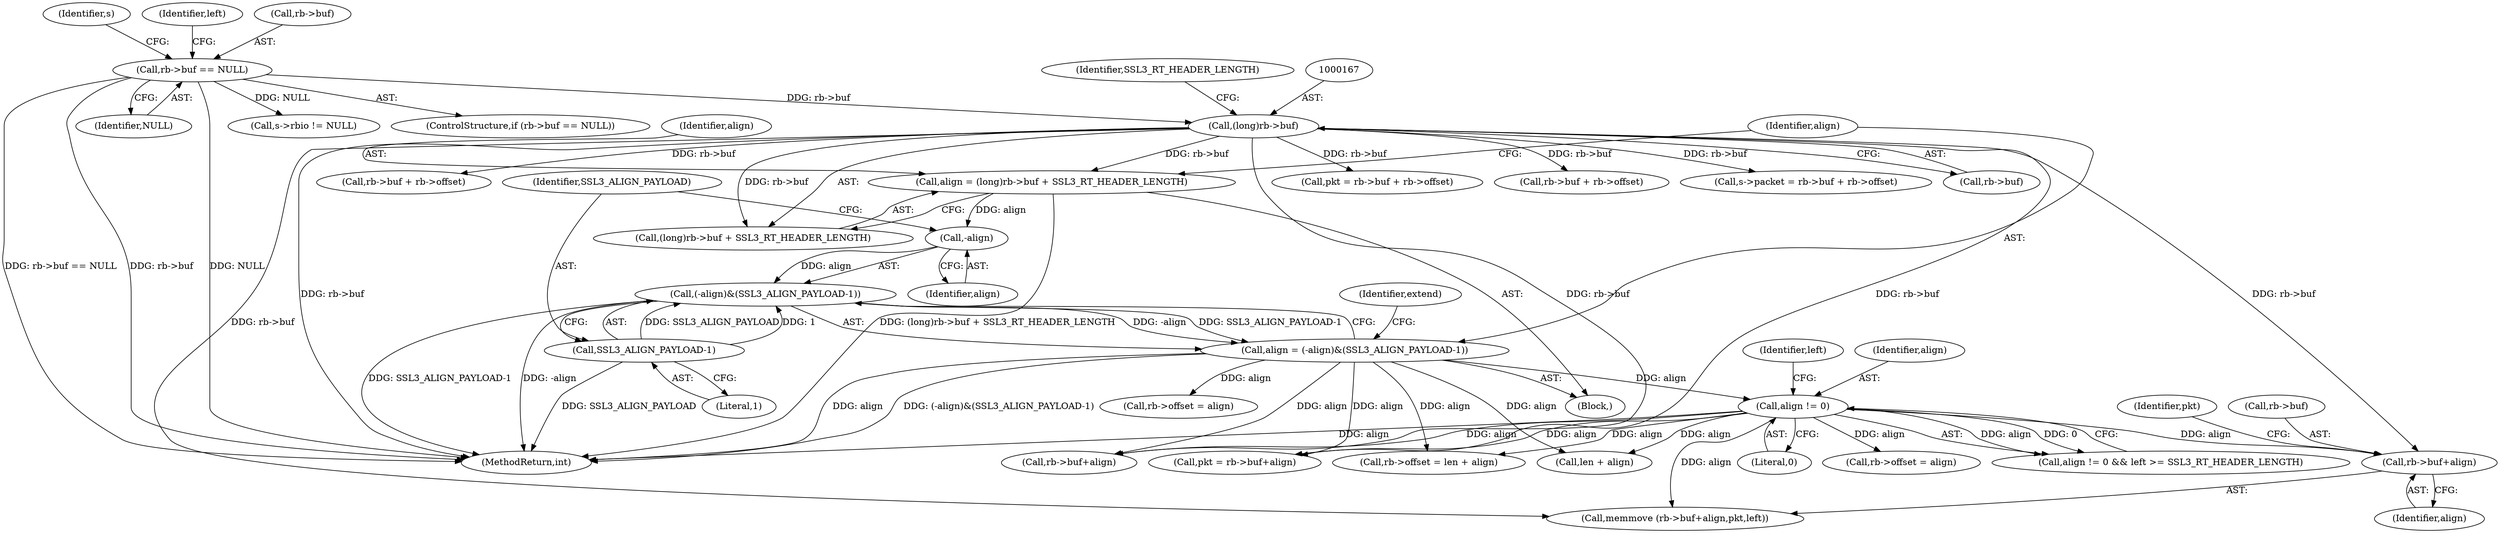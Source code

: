 digraph "0_openssl_feba02f3919495e1b960c33ba849e10e77d0785d_0@pointer" {
"1000232" [label="(Call,rb->buf+align)"];
"1000166" [label="(Call,(long)rb->buf)"];
"1000146" [label="(Call,rb->buf == NULL)"];
"1000196" [label="(Call,align != 0)"];
"1000172" [label="(Call,align = (-align)&(SSL3_ALIGN_PAYLOAD-1))"];
"1000174" [label="(Call,(-align)&(SSL3_ALIGN_PAYLOAD-1))"];
"1000175" [label="(Call,-align)"];
"1000163" [label="(Call,align = (long)rb->buf + SSL3_RT_HEADER_LENGTH)"];
"1000177" [label="(Call,SSL3_ALIGN_PAYLOAD-1)"];
"1000145" [label="(ControlStructure,if (rb->buf == NULL))"];
"1000154" [label="(Identifier,s)"];
"1000188" [label="(Call,rb->offset = align)"];
"1000166" [label="(Call,(long)rb->buf)"];
"1000177" [label="(Call,SSL3_ALIGN_PAYLOAD-1)"];
"1000239" [label="(Call,rb->offset = align)"];
"1000146" [label="(Call,rb->buf == NULL)"];
"1000121" [label="(Block,)"];
"1000203" [label="(Call,pkt = rb->buf + rb->offset)"];
"1000248" [label="(Call,rb->buf + rb->offset)"];
"1000175" [label="(Call,-align)"];
"1000244" [label="(Call,s->packet = rb->buf + rb->offset)"];
"1000343" [label="(Call,len + align)"];
"1000237" [label="(Identifier,pkt)"];
"1000168" [label="(Call,rb->buf)"];
"1000150" [label="(Identifier,NULL)"];
"1000233" [label="(Call,rb->buf)"];
"1000163" [label="(Call,align = (long)rb->buf + SSL3_RT_HEADER_LENGTH)"];
"1000173" [label="(Identifier,align)"];
"1000171" [label="(Identifier,SSL3_RT_HEADER_LENGTH)"];
"1000179" [label="(Literal,1)"];
"1000172" [label="(Call,align = (-align)&(SSL3_ALIGN_PAYLOAD-1))"];
"1000232" [label="(Call,rb->buf+align)"];
"1000182" [label="(Identifier,extend)"];
"1000196" [label="(Call,align != 0)"];
"1000200" [label="(Identifier,left)"];
"1000205" [label="(Call,rb->buf + rb->offset)"];
"1000195" [label="(Call,align != 0 && left >= SSL3_RT_HEADER_LENGTH)"];
"1000176" [label="(Identifier,align)"];
"1000165" [label="(Call,(long)rb->buf + SSL3_RT_HEADER_LENGTH)"];
"1000231" [label="(Call,memmove (rb->buf+align,pkt,left))"];
"1000236" [label="(Identifier,align)"];
"1000314" [label="(Call,rb->buf+align)"];
"1000159" [label="(Identifier,left)"];
"1000174" [label="(Call,(-align)&(SSL3_ALIGN_PAYLOAD-1))"];
"1000178" [label="(Identifier,SSL3_ALIGN_PAYLOAD)"];
"1000164" [label="(Identifier,align)"];
"1000339" [label="(Call,rb->offset = len + align)"];
"1000512" [label="(MethodReturn,int)"];
"1000410" [label="(Call,s->rbio != NULL)"];
"1000198" [label="(Literal,0)"];
"1000312" [label="(Call,pkt = rb->buf+align)"];
"1000147" [label="(Call,rb->buf)"];
"1000197" [label="(Identifier,align)"];
"1000232" -> "1000231"  [label="AST: "];
"1000232" -> "1000236"  [label="CFG: "];
"1000233" -> "1000232"  [label="AST: "];
"1000236" -> "1000232"  [label="AST: "];
"1000237" -> "1000232"  [label="CFG: "];
"1000166" -> "1000232"  [label="DDG: rb->buf"];
"1000196" -> "1000232"  [label="DDG: align"];
"1000166" -> "1000165"  [label="AST: "];
"1000166" -> "1000168"  [label="CFG: "];
"1000167" -> "1000166"  [label="AST: "];
"1000168" -> "1000166"  [label="AST: "];
"1000171" -> "1000166"  [label="CFG: "];
"1000166" -> "1000512"  [label="DDG: rb->buf"];
"1000166" -> "1000163"  [label="DDG: rb->buf"];
"1000166" -> "1000165"  [label="DDG: rb->buf"];
"1000146" -> "1000166"  [label="DDG: rb->buf"];
"1000166" -> "1000203"  [label="DDG: rb->buf"];
"1000166" -> "1000205"  [label="DDG: rb->buf"];
"1000166" -> "1000231"  [label="DDG: rb->buf"];
"1000166" -> "1000244"  [label="DDG: rb->buf"];
"1000166" -> "1000248"  [label="DDG: rb->buf"];
"1000166" -> "1000312"  [label="DDG: rb->buf"];
"1000166" -> "1000314"  [label="DDG: rb->buf"];
"1000146" -> "1000145"  [label="AST: "];
"1000146" -> "1000150"  [label="CFG: "];
"1000147" -> "1000146"  [label="AST: "];
"1000150" -> "1000146"  [label="AST: "];
"1000154" -> "1000146"  [label="CFG: "];
"1000159" -> "1000146"  [label="CFG: "];
"1000146" -> "1000512"  [label="DDG: NULL"];
"1000146" -> "1000512"  [label="DDG: rb->buf == NULL"];
"1000146" -> "1000512"  [label="DDG: rb->buf"];
"1000146" -> "1000410"  [label="DDG: NULL"];
"1000196" -> "1000195"  [label="AST: "];
"1000196" -> "1000198"  [label="CFG: "];
"1000197" -> "1000196"  [label="AST: "];
"1000198" -> "1000196"  [label="AST: "];
"1000200" -> "1000196"  [label="CFG: "];
"1000195" -> "1000196"  [label="CFG: "];
"1000196" -> "1000512"  [label="DDG: align"];
"1000196" -> "1000195"  [label="DDG: align"];
"1000196" -> "1000195"  [label="DDG: 0"];
"1000172" -> "1000196"  [label="DDG: align"];
"1000196" -> "1000231"  [label="DDG: align"];
"1000196" -> "1000239"  [label="DDG: align"];
"1000196" -> "1000312"  [label="DDG: align"];
"1000196" -> "1000314"  [label="DDG: align"];
"1000196" -> "1000339"  [label="DDG: align"];
"1000196" -> "1000343"  [label="DDG: align"];
"1000172" -> "1000121"  [label="AST: "];
"1000172" -> "1000174"  [label="CFG: "];
"1000173" -> "1000172"  [label="AST: "];
"1000174" -> "1000172"  [label="AST: "];
"1000182" -> "1000172"  [label="CFG: "];
"1000172" -> "1000512"  [label="DDG: align"];
"1000172" -> "1000512"  [label="DDG: (-align)&(SSL3_ALIGN_PAYLOAD-1)"];
"1000174" -> "1000172"  [label="DDG: -align"];
"1000174" -> "1000172"  [label="DDG: SSL3_ALIGN_PAYLOAD-1"];
"1000172" -> "1000188"  [label="DDG: align"];
"1000172" -> "1000312"  [label="DDG: align"];
"1000172" -> "1000314"  [label="DDG: align"];
"1000172" -> "1000339"  [label="DDG: align"];
"1000172" -> "1000343"  [label="DDG: align"];
"1000174" -> "1000177"  [label="CFG: "];
"1000175" -> "1000174"  [label="AST: "];
"1000177" -> "1000174"  [label="AST: "];
"1000174" -> "1000512"  [label="DDG: SSL3_ALIGN_PAYLOAD-1"];
"1000174" -> "1000512"  [label="DDG: -align"];
"1000175" -> "1000174"  [label="DDG: align"];
"1000177" -> "1000174"  [label="DDG: SSL3_ALIGN_PAYLOAD"];
"1000177" -> "1000174"  [label="DDG: 1"];
"1000175" -> "1000176"  [label="CFG: "];
"1000176" -> "1000175"  [label="AST: "];
"1000178" -> "1000175"  [label="CFG: "];
"1000163" -> "1000175"  [label="DDG: align"];
"1000163" -> "1000121"  [label="AST: "];
"1000163" -> "1000165"  [label="CFG: "];
"1000164" -> "1000163"  [label="AST: "];
"1000165" -> "1000163"  [label="AST: "];
"1000173" -> "1000163"  [label="CFG: "];
"1000163" -> "1000512"  [label="DDG: (long)rb->buf + SSL3_RT_HEADER_LENGTH"];
"1000177" -> "1000179"  [label="CFG: "];
"1000178" -> "1000177"  [label="AST: "];
"1000179" -> "1000177"  [label="AST: "];
"1000177" -> "1000512"  [label="DDG: SSL3_ALIGN_PAYLOAD"];
}
